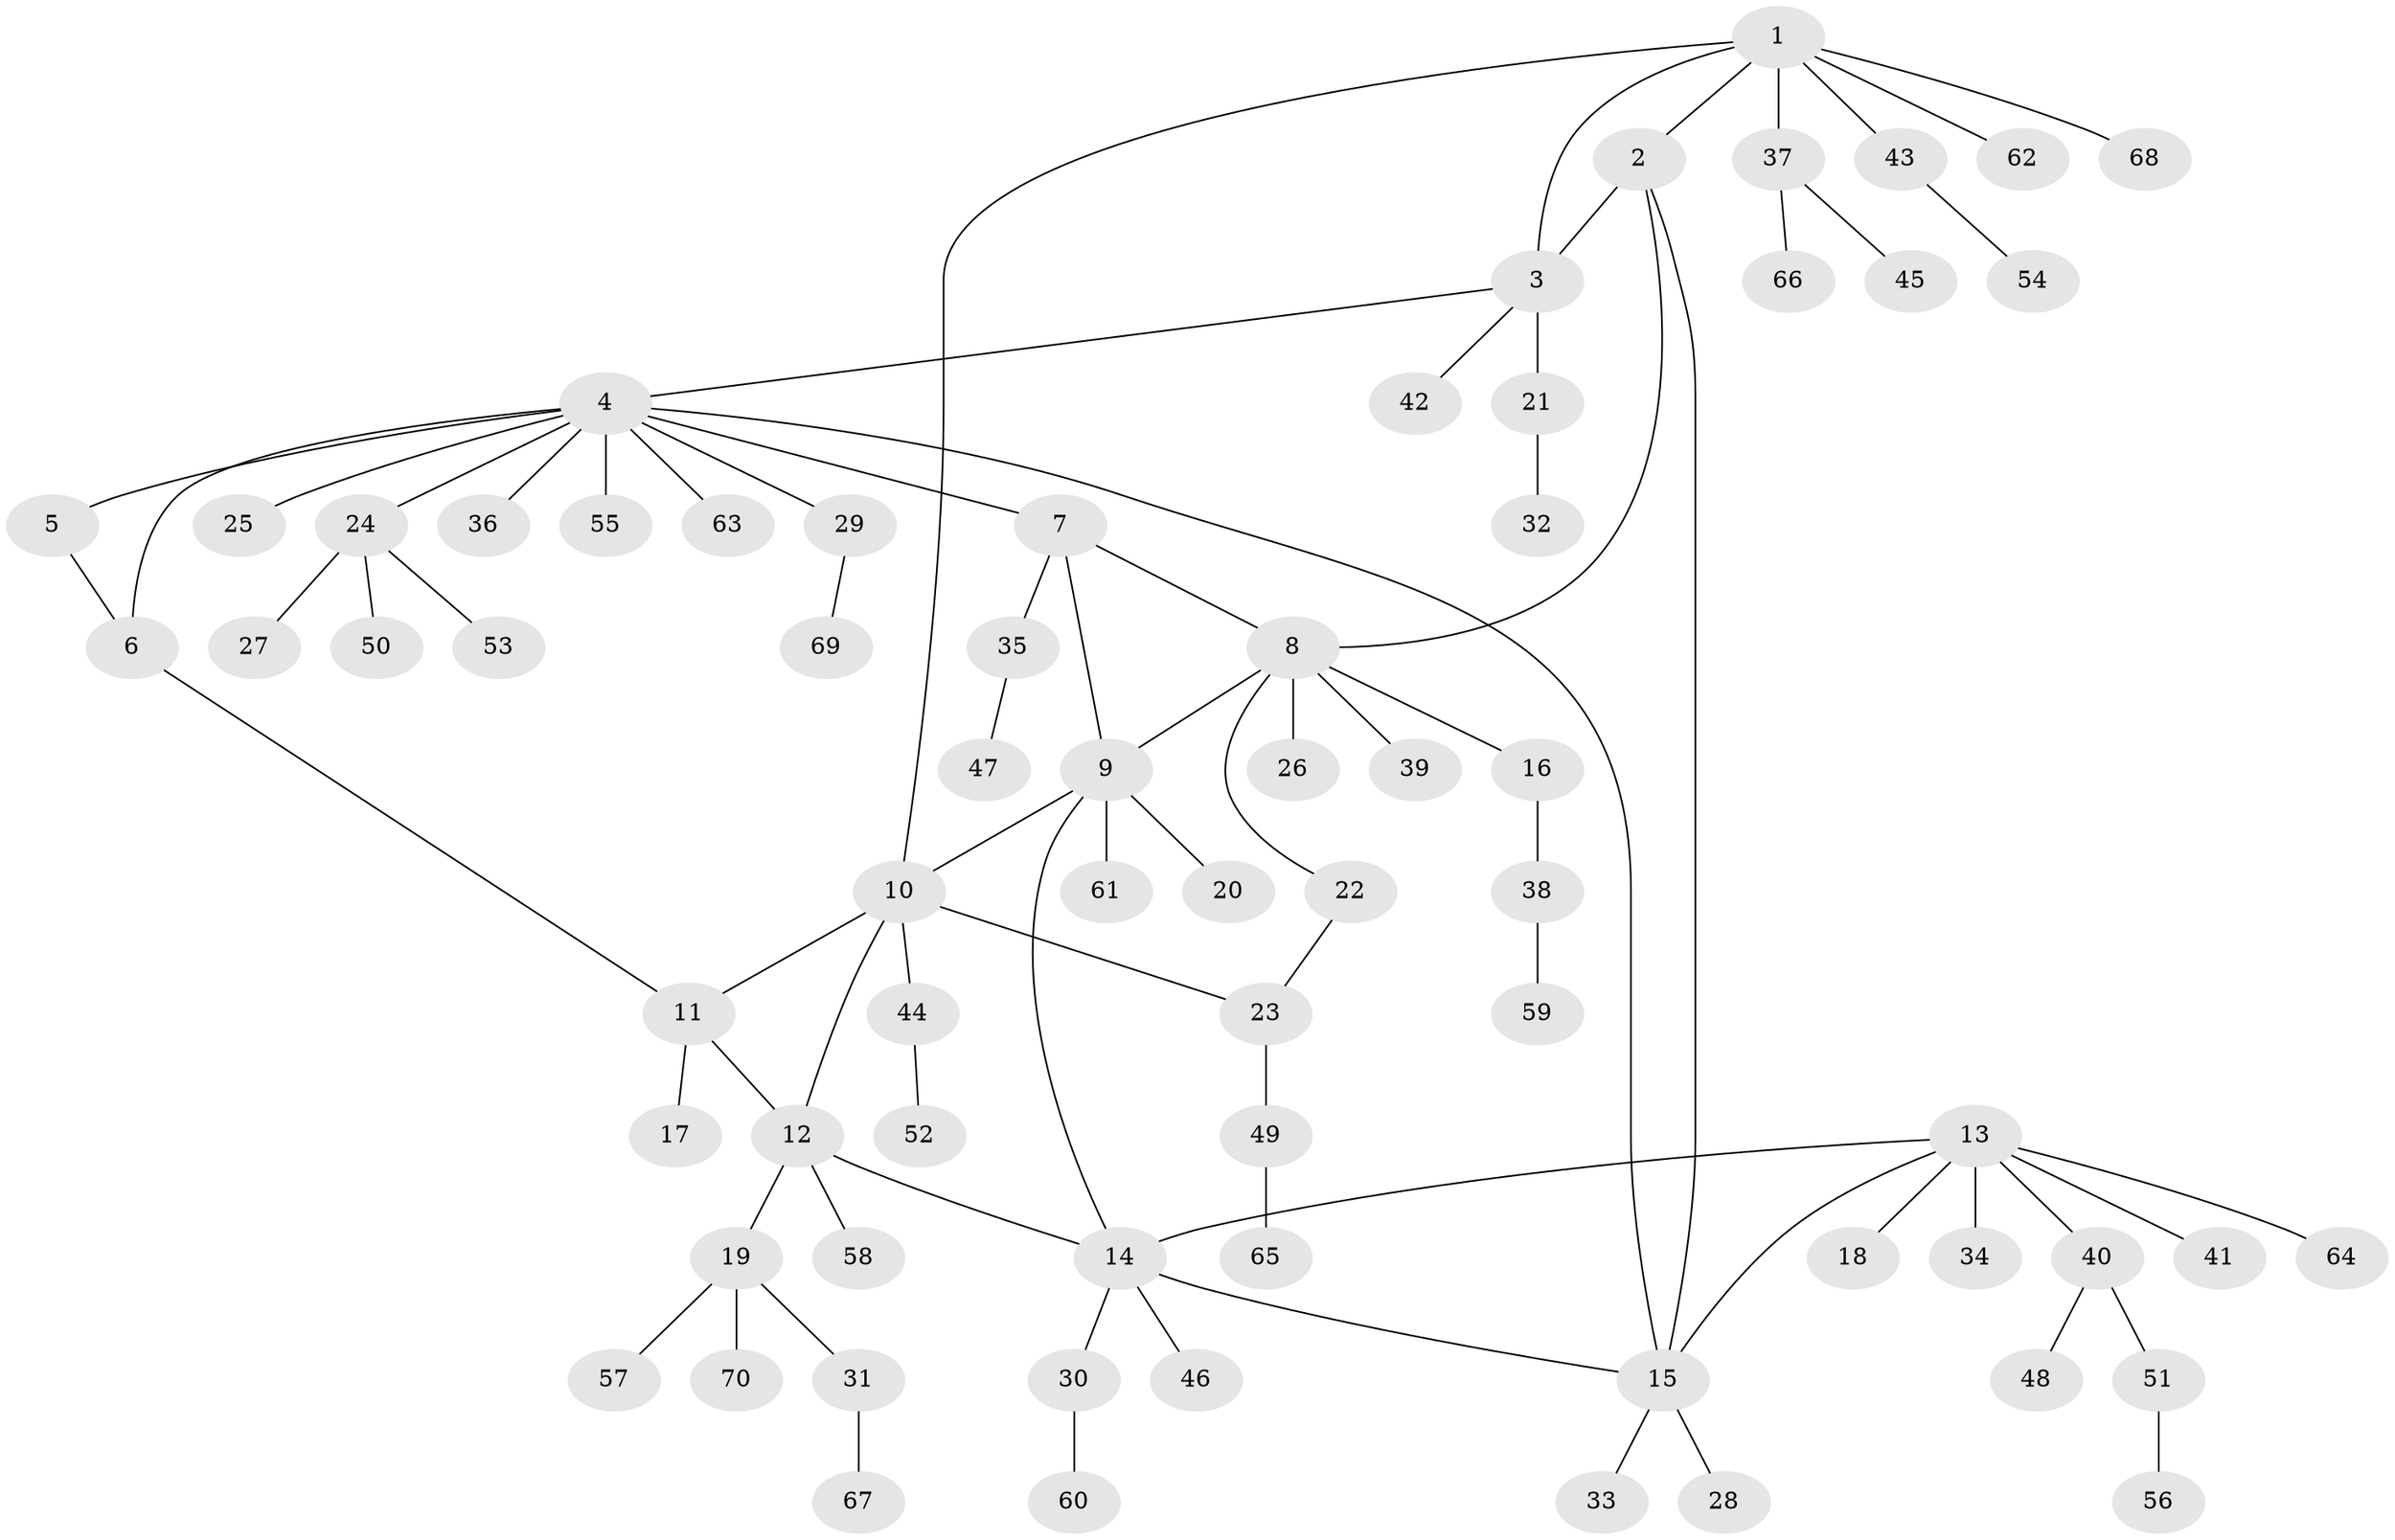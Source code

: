 // Generated by graph-tools (version 1.1) at 2025/26/03/09/25 03:26:45]
// undirected, 70 vertices, 81 edges
graph export_dot {
graph [start="1"]
  node [color=gray90,style=filled];
  1;
  2;
  3;
  4;
  5;
  6;
  7;
  8;
  9;
  10;
  11;
  12;
  13;
  14;
  15;
  16;
  17;
  18;
  19;
  20;
  21;
  22;
  23;
  24;
  25;
  26;
  27;
  28;
  29;
  30;
  31;
  32;
  33;
  34;
  35;
  36;
  37;
  38;
  39;
  40;
  41;
  42;
  43;
  44;
  45;
  46;
  47;
  48;
  49;
  50;
  51;
  52;
  53;
  54;
  55;
  56;
  57;
  58;
  59;
  60;
  61;
  62;
  63;
  64;
  65;
  66;
  67;
  68;
  69;
  70;
  1 -- 2;
  1 -- 3;
  1 -- 10;
  1 -- 37;
  1 -- 43;
  1 -- 62;
  1 -- 68;
  2 -- 3;
  2 -- 8;
  2 -- 15;
  3 -- 4;
  3 -- 21;
  3 -- 42;
  4 -- 5;
  4 -- 6;
  4 -- 7;
  4 -- 15;
  4 -- 24;
  4 -- 25;
  4 -- 29;
  4 -- 36;
  4 -- 55;
  4 -- 63;
  5 -- 6;
  6 -- 11;
  7 -- 8;
  7 -- 9;
  7 -- 35;
  8 -- 9;
  8 -- 16;
  8 -- 22;
  8 -- 26;
  8 -- 39;
  9 -- 10;
  9 -- 14;
  9 -- 20;
  9 -- 61;
  10 -- 11;
  10 -- 12;
  10 -- 23;
  10 -- 44;
  11 -- 12;
  11 -- 17;
  12 -- 14;
  12 -- 19;
  12 -- 58;
  13 -- 14;
  13 -- 15;
  13 -- 18;
  13 -- 34;
  13 -- 40;
  13 -- 41;
  13 -- 64;
  14 -- 15;
  14 -- 30;
  14 -- 46;
  15 -- 28;
  15 -- 33;
  16 -- 38;
  19 -- 31;
  19 -- 57;
  19 -- 70;
  21 -- 32;
  22 -- 23;
  23 -- 49;
  24 -- 27;
  24 -- 50;
  24 -- 53;
  29 -- 69;
  30 -- 60;
  31 -- 67;
  35 -- 47;
  37 -- 45;
  37 -- 66;
  38 -- 59;
  40 -- 48;
  40 -- 51;
  43 -- 54;
  44 -- 52;
  49 -- 65;
  51 -- 56;
}
